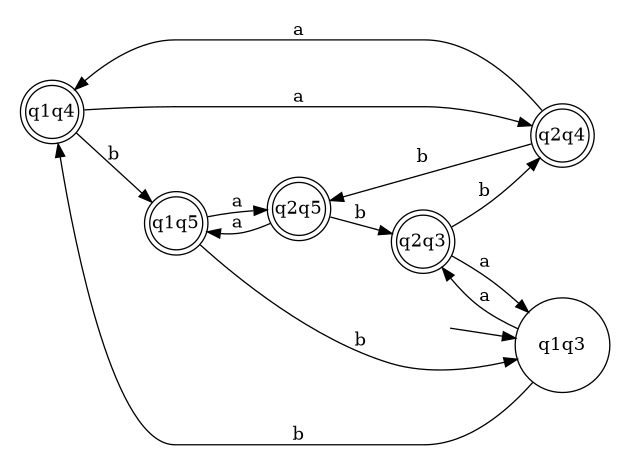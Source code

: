 digraph {
	rankdir=LR;
	margin=0.1;
	size=4;
	node [margin=0.1 shape=circle];
	q1q4,q1q5,q2q3,q2q4,q2q5[margin=0 shape=doublecircle];
	" "[color=white width=0];
	" " -> q1q3;
	q2q5 -> q1q5[label="a"];
	q2q5 -> q2q3[label="b"];
	q1q4 -> q2q4[label="a"];
	q1q4 -> q1q5[label="b"];
	q1q5 -> q2q5[label="a"];
	q1q5 -> q1q3[label="b"];
	q2q3 -> q1q3[label="a"];
	q2q3 -> q2q4[label="b"];
	q2q4 -> q1q4[label="a"];
	q2q4 -> q2q5[label="b"];
	q1q3 -> q2q3[label="a"];
	q1q3 -> q1q4[label="b"];
}